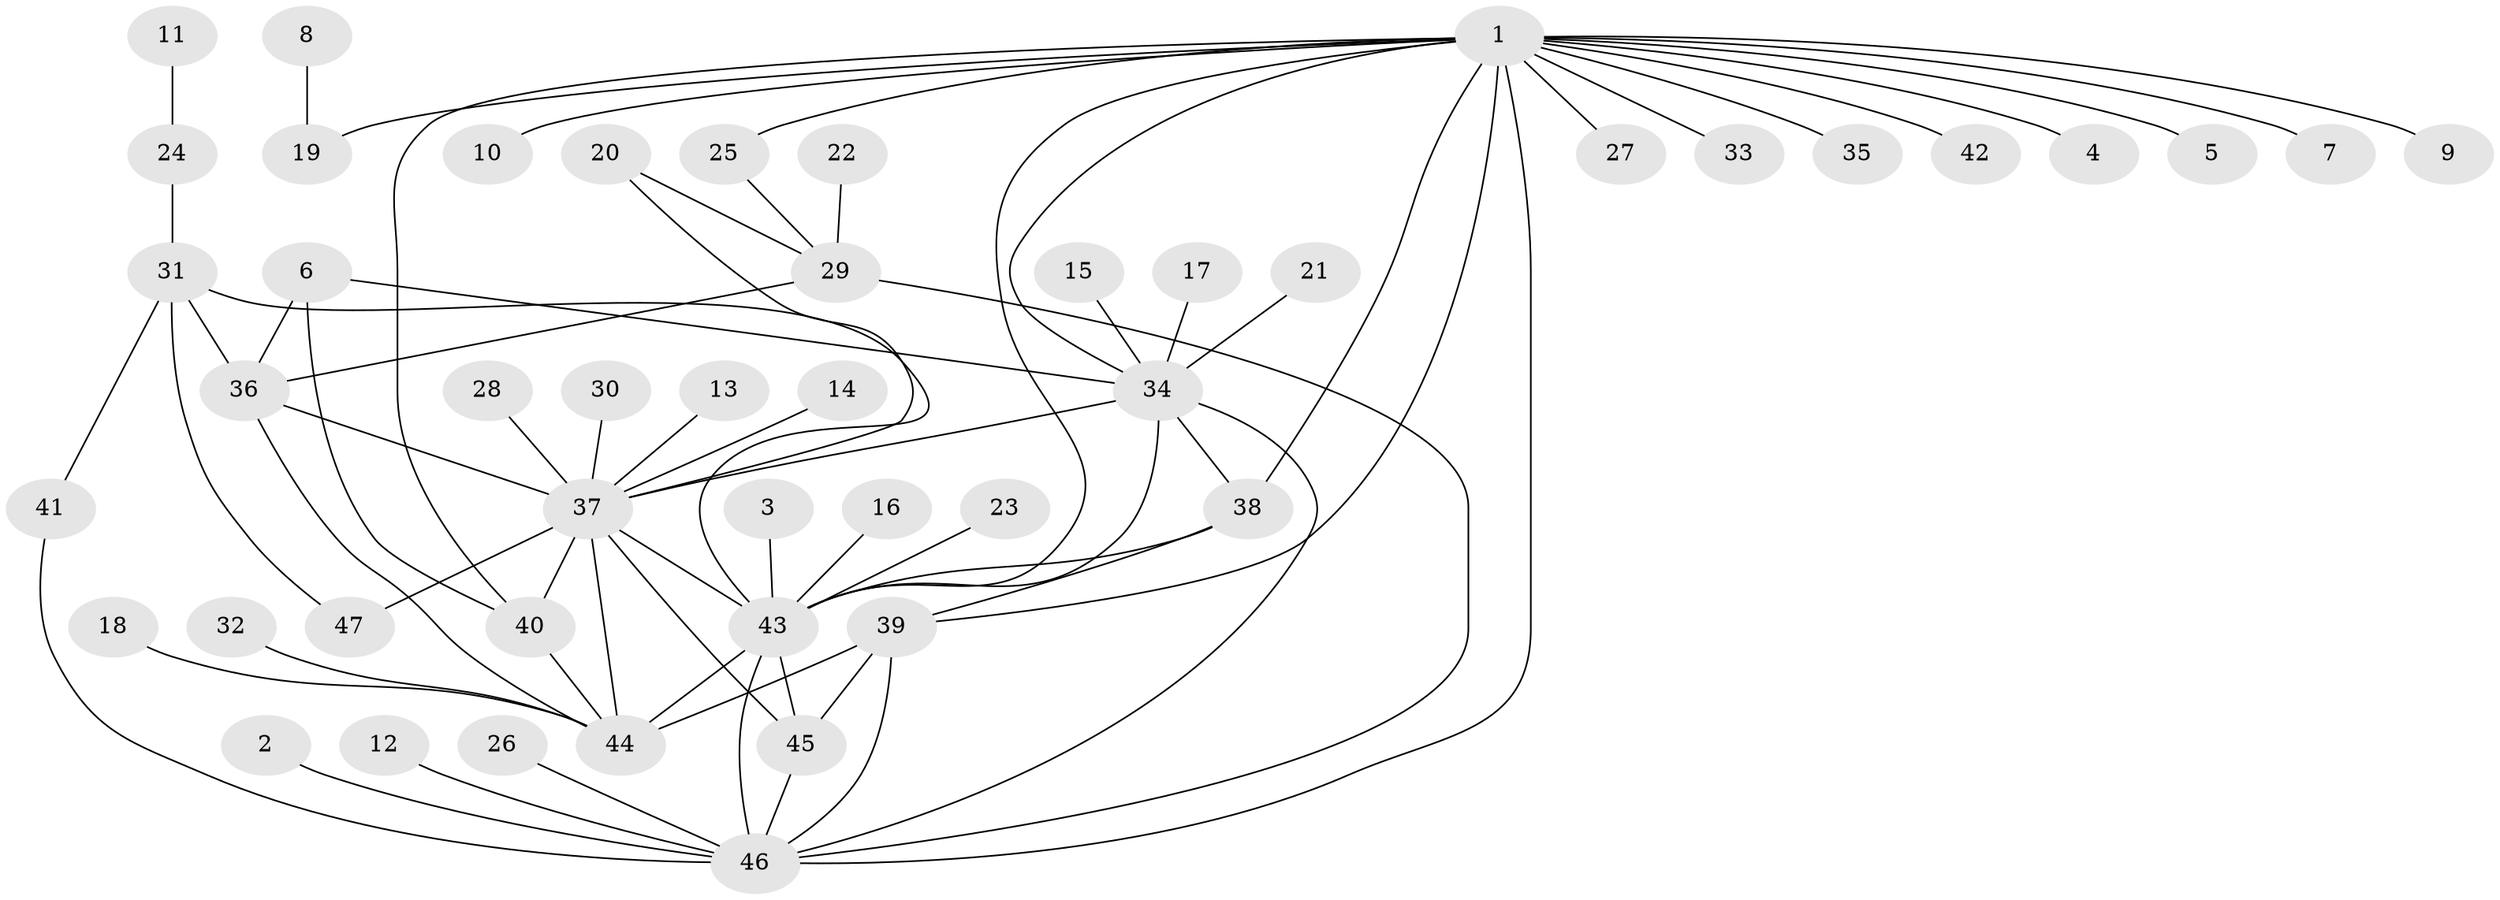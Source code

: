 // original degree distribution, {7: 0.043010752688172046, 16: 0.010752688172043012, 13: 0.010752688172043012, 2: 0.1935483870967742, 5: 0.03225806451612903, 1: 0.5161290322580645, 11: 0.021505376344086023, 4: 0.06451612903225806, 3: 0.07526881720430108, 6: 0.021505376344086023, 15: 0.010752688172043012}
// Generated by graph-tools (version 1.1) at 2025/26/03/09/25 03:26:02]
// undirected, 47 vertices, 70 edges
graph export_dot {
graph [start="1"]
  node [color=gray90,style=filled];
  1;
  2;
  3;
  4;
  5;
  6;
  7;
  8;
  9;
  10;
  11;
  12;
  13;
  14;
  15;
  16;
  17;
  18;
  19;
  20;
  21;
  22;
  23;
  24;
  25;
  26;
  27;
  28;
  29;
  30;
  31;
  32;
  33;
  34;
  35;
  36;
  37;
  38;
  39;
  40;
  41;
  42;
  43;
  44;
  45;
  46;
  47;
  1 -- 4 [weight=1.0];
  1 -- 5 [weight=1.0];
  1 -- 7 [weight=1.0];
  1 -- 9 [weight=1.0];
  1 -- 10 [weight=1.0];
  1 -- 19 [weight=1.0];
  1 -- 25 [weight=1.0];
  1 -- 27 [weight=1.0];
  1 -- 33 [weight=1.0];
  1 -- 34 [weight=1.0];
  1 -- 35 [weight=1.0];
  1 -- 38 [weight=1.0];
  1 -- 39 [weight=1.0];
  1 -- 40 [weight=2.0];
  1 -- 42 [weight=1.0];
  1 -- 43 [weight=1.0];
  1 -- 46 [weight=1.0];
  2 -- 46 [weight=1.0];
  3 -- 43 [weight=1.0];
  6 -- 34 [weight=1.0];
  6 -- 36 [weight=1.0];
  6 -- 40 [weight=1.0];
  8 -- 19 [weight=1.0];
  11 -- 24 [weight=1.0];
  12 -- 46 [weight=1.0];
  13 -- 37 [weight=1.0];
  14 -- 37 [weight=1.0];
  15 -- 34 [weight=1.0];
  16 -- 43 [weight=1.0];
  17 -- 34 [weight=1.0];
  18 -- 44 [weight=1.0];
  20 -- 29 [weight=1.0];
  20 -- 37 [weight=1.0];
  21 -- 34 [weight=1.0];
  22 -- 29 [weight=1.0];
  23 -- 43 [weight=1.0];
  24 -- 31 [weight=1.0];
  25 -- 29 [weight=1.0];
  26 -- 46 [weight=1.0];
  28 -- 37 [weight=1.0];
  29 -- 36 [weight=1.0];
  29 -- 46 [weight=1.0];
  30 -- 37 [weight=1.0];
  31 -- 36 [weight=1.0];
  31 -- 41 [weight=1.0];
  31 -- 43 [weight=1.0];
  31 -- 47 [weight=1.0];
  32 -- 44 [weight=1.0];
  34 -- 37 [weight=1.0];
  34 -- 38 [weight=1.0];
  34 -- 43 [weight=1.0];
  34 -- 46 [weight=1.0];
  36 -- 37 [weight=1.0];
  36 -- 44 [weight=1.0];
  37 -- 40 [weight=2.0];
  37 -- 43 [weight=1.0];
  37 -- 44 [weight=1.0];
  37 -- 45 [weight=2.0];
  37 -- 47 [weight=1.0];
  38 -- 39 [weight=1.0];
  38 -- 43 [weight=1.0];
  39 -- 44 [weight=2.0];
  39 -- 45 [weight=1.0];
  39 -- 46 [weight=1.0];
  40 -- 44 [weight=2.0];
  41 -- 46 [weight=1.0];
  43 -- 44 [weight=1.0];
  43 -- 45 [weight=1.0];
  43 -- 46 [weight=1.0];
  45 -- 46 [weight=1.0];
}
